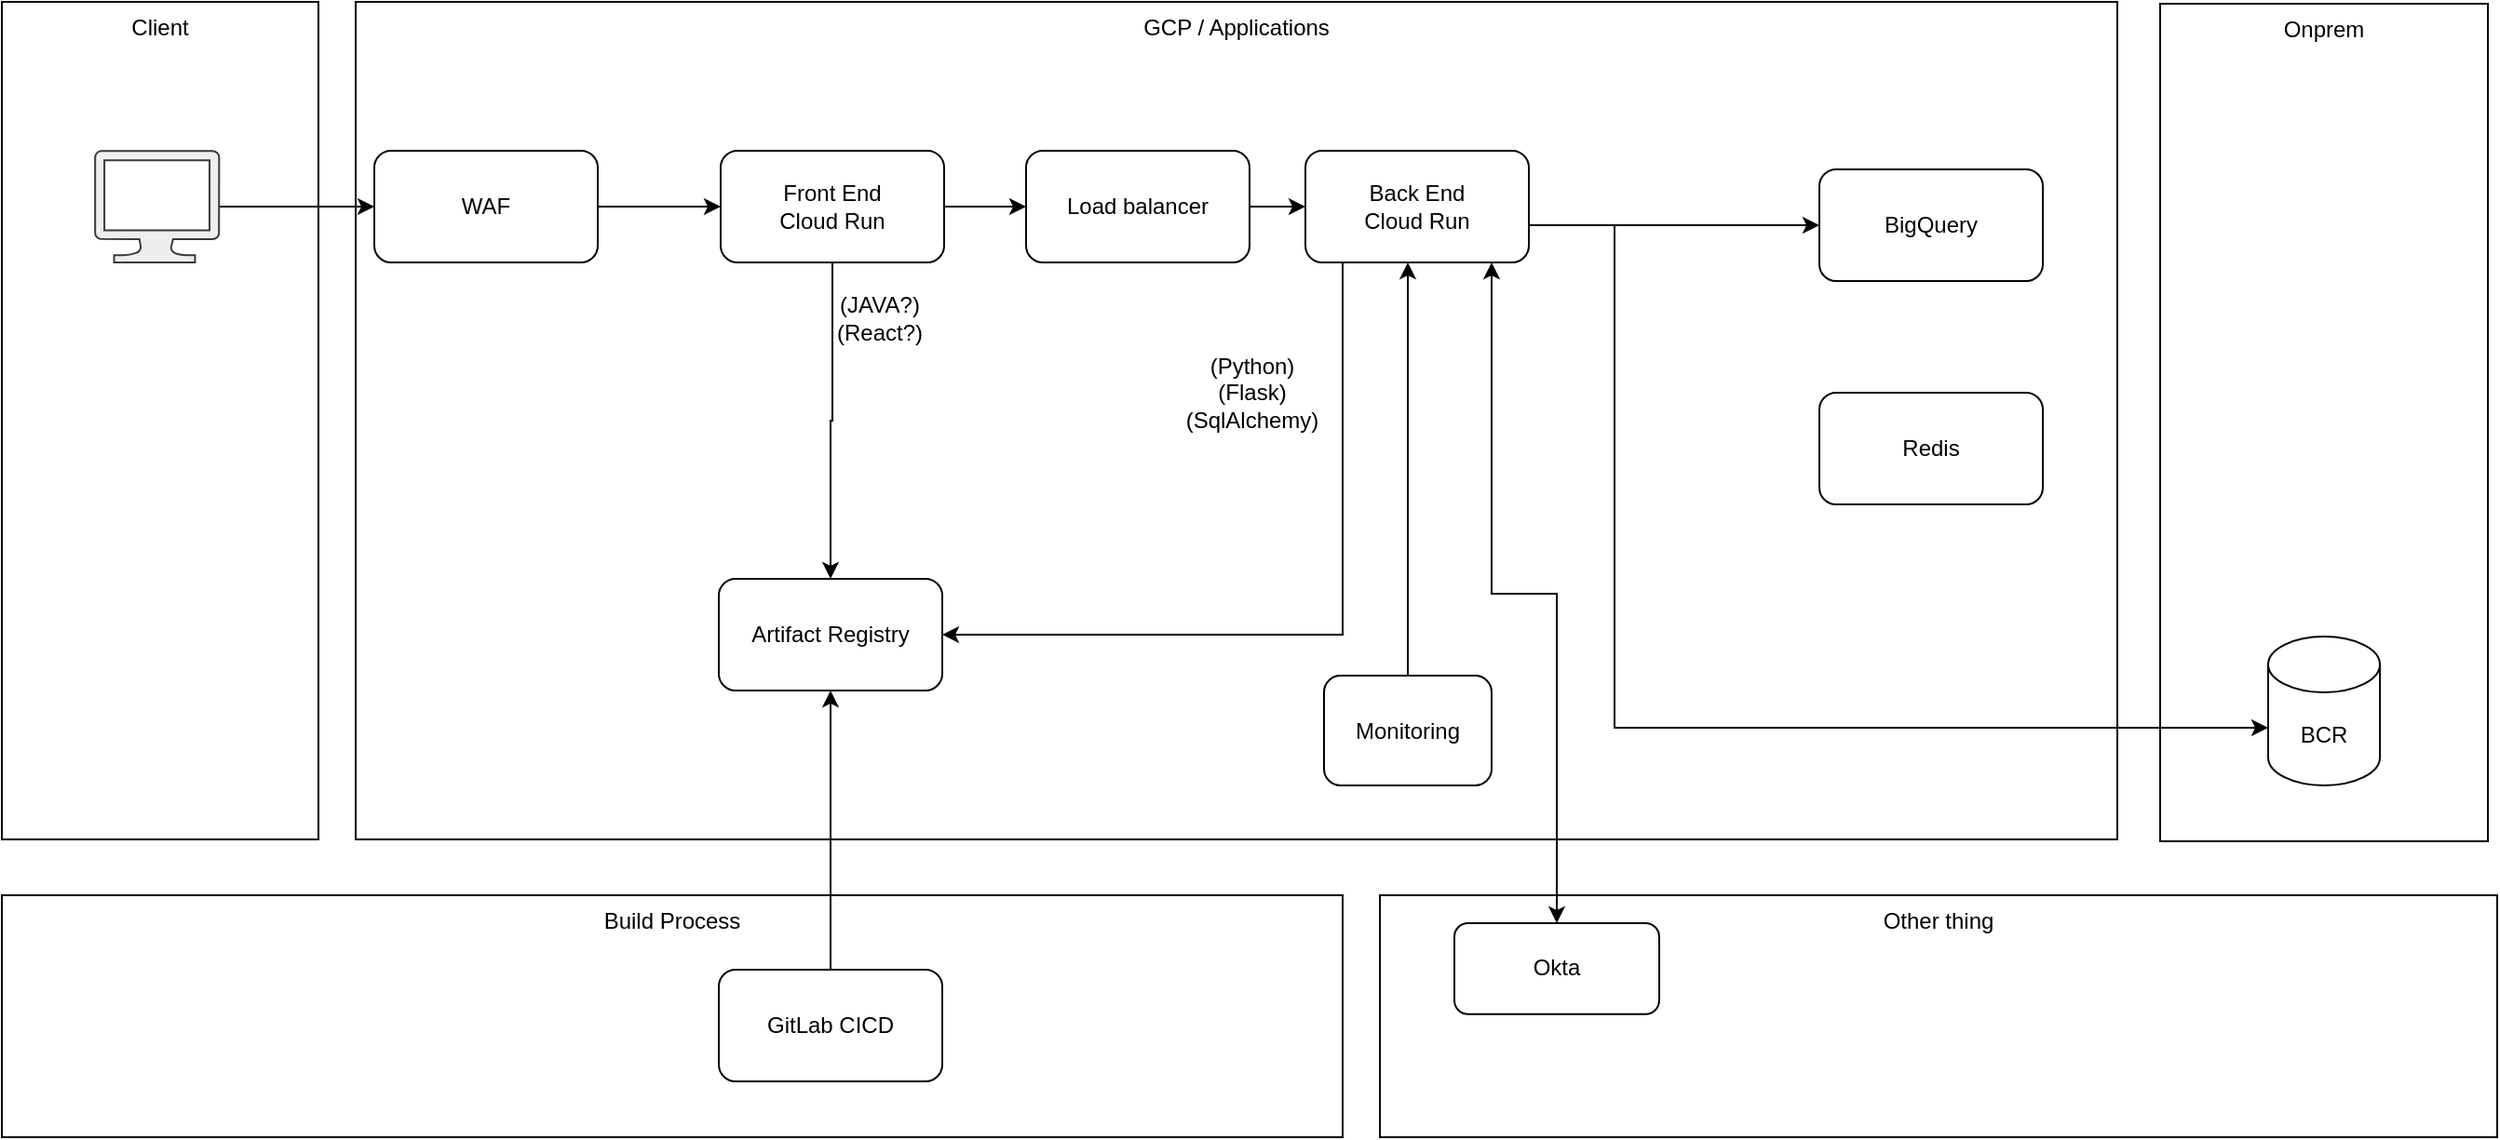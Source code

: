 <mxfile version="26.0.5">
  <diagram name="Page-1" id="7LVE9Hj-M3n7S1KzNMF_">
    <mxGraphModel dx="983" dy="517" grid="1" gridSize="10" guides="1" tooltips="1" connect="1" arrows="1" fold="1" page="1" pageScale="1" pageWidth="827" pageHeight="1169" math="0" shadow="0">
      <root>
        <mxCell id="0" />
        <mxCell id="1" parent="0" />
        <mxCell id="47AGt8TNXksjBqSl8YJA-41" value="Other thing" style="whiteSpace=wrap;html=1;verticalAlign=top;" vertex="1" parent="1">
          <mxGeometry x="780" y="550" width="600" height="130" as="geometry" />
        </mxCell>
        <mxCell id="47AGt8TNXksjBqSl8YJA-20" value="Onprem" style="whiteSpace=wrap;html=1;verticalAlign=top;" vertex="1" parent="1">
          <mxGeometry x="1199" y="71" width="176" height="450" as="geometry" />
        </mxCell>
        <mxCell id="47AGt8TNXksjBqSl8YJA-19" value="GCP / Applications" style="whiteSpace=wrap;html=1;verticalAlign=top;" vertex="1" parent="1">
          <mxGeometry x="230" y="70" width="946" height="450" as="geometry" />
        </mxCell>
        <mxCell id="47AGt8TNXksjBqSl8YJA-18" value="Client" style="whiteSpace=wrap;html=1;verticalAlign=top;" vertex="1" parent="1">
          <mxGeometry x="40" y="70" width="170" height="450" as="geometry" />
        </mxCell>
        <mxCell id="47AGt8TNXksjBqSl8YJA-37" style="edgeStyle=orthogonalEdgeStyle;rounded=0;orthogonalLoop=1;jettySize=auto;html=1;" edge="1" parent="1" source="47AGt8TNXksjBqSl8YJA-1" target="47AGt8TNXksjBqSl8YJA-25">
          <mxGeometry relative="1" as="geometry" />
        </mxCell>
        <mxCell id="47AGt8TNXksjBqSl8YJA-42" style="edgeStyle=orthogonalEdgeStyle;rounded=0;orthogonalLoop=1;jettySize=auto;html=1;" edge="1" parent="1" source="47AGt8TNXksjBqSl8YJA-1" target="47AGt8TNXksjBqSl8YJA-13">
          <mxGeometry relative="1" as="geometry" />
        </mxCell>
        <mxCell id="47AGt8TNXksjBqSl8YJA-1" value="Front End&lt;div&gt;Cloud Run&lt;/div&gt;" style="rounded=1;whiteSpace=wrap;html=1;" vertex="1" parent="1">
          <mxGeometry x="426" y="150" width="120" height="60" as="geometry" />
        </mxCell>
        <mxCell id="47AGt8TNXksjBqSl8YJA-6" style="edgeStyle=orthogonalEdgeStyle;rounded=0;orthogonalLoop=1;jettySize=auto;html=1;" edge="1" parent="1" source="47AGt8TNXksjBqSl8YJA-2" target="47AGt8TNXksjBqSl8YJA-3">
          <mxGeometry relative="1" as="geometry">
            <Array as="points">
              <mxPoint x="906" y="190" />
              <mxPoint x="906" y="460" />
            </Array>
          </mxGeometry>
        </mxCell>
        <mxCell id="47AGt8TNXksjBqSl8YJA-7" style="edgeStyle=orthogonalEdgeStyle;rounded=0;orthogonalLoop=1;jettySize=auto;html=1;entryX=0;entryY=0.5;entryDx=0;entryDy=0;" edge="1" parent="1" source="47AGt8TNXksjBqSl8YJA-2" target="47AGt8TNXksjBqSl8YJA-4">
          <mxGeometry relative="1" as="geometry">
            <Array as="points">
              <mxPoint x="986" y="190" />
            </Array>
          </mxGeometry>
        </mxCell>
        <mxCell id="47AGt8TNXksjBqSl8YJA-12" style="edgeStyle=orthogonalEdgeStyle;rounded=0;orthogonalLoop=1;jettySize=auto;html=1;startArrow=classic;startFill=1;" edge="1" parent="1" source="47AGt8TNXksjBqSl8YJA-2" target="47AGt8TNXksjBqSl8YJA-9">
          <mxGeometry relative="1" as="geometry">
            <Array as="points">
              <mxPoint x="840" y="388" />
              <mxPoint x="875" y="388" />
            </Array>
          </mxGeometry>
        </mxCell>
        <mxCell id="47AGt8TNXksjBqSl8YJA-38" style="edgeStyle=orthogonalEdgeStyle;rounded=0;orthogonalLoop=1;jettySize=auto;html=1;" edge="1" parent="1" source="47AGt8TNXksjBqSl8YJA-2" target="47AGt8TNXksjBqSl8YJA-25">
          <mxGeometry relative="1" as="geometry">
            <Array as="points">
              <mxPoint x="760" y="410" />
            </Array>
          </mxGeometry>
        </mxCell>
        <mxCell id="47AGt8TNXksjBqSl8YJA-2" value="Back End&lt;div&gt;Cloud Run&lt;/div&gt;" style="rounded=1;whiteSpace=wrap;html=1;" vertex="1" parent="1">
          <mxGeometry x="740" y="150" width="120" height="60" as="geometry" />
        </mxCell>
        <mxCell id="47AGt8TNXksjBqSl8YJA-3" value="BCR" style="shape=cylinder3;whiteSpace=wrap;html=1;boundedLbl=1;backgroundOutline=1;size=15;" vertex="1" parent="1">
          <mxGeometry x="1257" y="411" width="60" height="80" as="geometry" />
        </mxCell>
        <mxCell id="47AGt8TNXksjBqSl8YJA-4" value="BigQuery" style="rounded=1;whiteSpace=wrap;html=1;" vertex="1" parent="1">
          <mxGeometry x="1016" y="160" width="120" height="60" as="geometry" />
        </mxCell>
        <mxCell id="47AGt8TNXksjBqSl8YJA-9" value="Okta" style="rounded=1;whiteSpace=wrap;html=1;" vertex="1" parent="1">
          <mxGeometry x="820" y="565" width="110" height="48.89" as="geometry" />
        </mxCell>
        <mxCell id="47AGt8TNXksjBqSl8YJA-43" style="edgeStyle=orthogonalEdgeStyle;rounded=0;orthogonalLoop=1;jettySize=auto;html=1;" edge="1" parent="1" source="47AGt8TNXksjBqSl8YJA-13" target="47AGt8TNXksjBqSl8YJA-2">
          <mxGeometry relative="1" as="geometry" />
        </mxCell>
        <mxCell id="47AGt8TNXksjBqSl8YJA-13" value="Load balancer" style="rounded=1;whiteSpace=wrap;html=1;" vertex="1" parent="1">
          <mxGeometry x="590" y="150" width="120" height="60" as="geometry" />
        </mxCell>
        <mxCell id="47AGt8TNXksjBqSl8YJA-40" style="edgeStyle=orthogonalEdgeStyle;rounded=0;orthogonalLoop=1;jettySize=auto;html=1;" edge="1" parent="1" source="47AGt8TNXksjBqSl8YJA-14" target="47AGt8TNXksjBqSl8YJA-1">
          <mxGeometry relative="1" as="geometry" />
        </mxCell>
        <mxCell id="47AGt8TNXksjBqSl8YJA-14" value="WAF" style="rounded=1;whiteSpace=wrap;html=1;" vertex="1" parent="1">
          <mxGeometry x="240" y="150" width="120" height="60" as="geometry" />
        </mxCell>
        <mxCell id="47AGt8TNXksjBqSl8YJA-39" style="edgeStyle=orthogonalEdgeStyle;rounded=0;orthogonalLoop=1;jettySize=auto;html=1;" edge="1" parent="1" source="47AGt8TNXksjBqSl8YJA-16" target="47AGt8TNXksjBqSl8YJA-14">
          <mxGeometry relative="1" as="geometry" />
        </mxCell>
        <mxCell id="47AGt8TNXksjBqSl8YJA-16" value="" style="verticalLabelPosition=bottom;html=1;verticalAlign=top;align=center;strokeColor=#36393d;fillColor=#eeeeee;shape=mxgraph.azure.computer;pointerEvents=1;" vertex="1" parent="1">
          <mxGeometry x="90" y="150" width="66.67" height="60" as="geometry" />
        </mxCell>
        <mxCell id="47AGt8TNXksjBqSl8YJA-17" value="Redis" style="rounded=1;whiteSpace=wrap;html=1;" vertex="1" parent="1">
          <mxGeometry x="1016" y="280" width="120" height="60" as="geometry" />
        </mxCell>
        <mxCell id="47AGt8TNXksjBqSl8YJA-21" value="Build Process" style="whiteSpace=wrap;html=1;verticalAlign=top;" vertex="1" parent="1">
          <mxGeometry x="40" y="550" width="720" height="130" as="geometry" />
        </mxCell>
        <mxCell id="47AGt8TNXksjBqSl8YJA-36" style="edgeStyle=orthogonalEdgeStyle;rounded=0;orthogonalLoop=1;jettySize=auto;html=1;entryX=0.5;entryY=1;entryDx=0;entryDy=0;" edge="1" parent="1" source="47AGt8TNXksjBqSl8YJA-24" target="47AGt8TNXksjBqSl8YJA-25">
          <mxGeometry relative="1" as="geometry" />
        </mxCell>
        <mxCell id="47AGt8TNXksjBqSl8YJA-24" value="GitLab CICD" style="rounded=1;whiteSpace=wrap;html=1;" vertex="1" parent="1">
          <mxGeometry x="425" y="590" width="120" height="60" as="geometry" />
        </mxCell>
        <mxCell id="47AGt8TNXksjBqSl8YJA-25" value="Artifact Registry" style="rounded=1;whiteSpace=wrap;html=1;" vertex="1" parent="1">
          <mxGeometry x="425" y="380" width="120" height="60" as="geometry" />
        </mxCell>
        <mxCell id="47AGt8TNXksjBqSl8YJA-30" style="edgeStyle=orthogonalEdgeStyle;rounded=0;orthogonalLoop=1;jettySize=auto;html=1;" edge="1" parent="1" source="47AGt8TNXksjBqSl8YJA-26" target="47AGt8TNXksjBqSl8YJA-2">
          <mxGeometry relative="1" as="geometry">
            <Array as="points">
              <mxPoint x="795" y="310" />
              <mxPoint x="795" y="310" />
            </Array>
          </mxGeometry>
        </mxCell>
        <mxCell id="47AGt8TNXksjBqSl8YJA-26" value="Monitoring" style="rounded=1;whiteSpace=wrap;html=1;" vertex="1" parent="1">
          <mxGeometry x="750" y="432" width="90" height="59" as="geometry" />
        </mxCell>
        <mxCell id="47AGt8TNXksjBqSl8YJA-27" value="&lt;div style=&quot;text-wrap-mode: wrap;&quot;&gt;(JAVA?)&lt;/div&gt;&lt;div style=&quot;text-wrap-mode: wrap;&quot;&gt;(React?)&lt;/div&gt;" style="text;html=1;align=center;verticalAlign=middle;resizable=0;points=[];autosize=1;strokeColor=none;fillColor=none;" vertex="1" parent="1">
          <mxGeometry x="476" y="220" width="70" height="40" as="geometry" />
        </mxCell>
        <mxCell id="47AGt8TNXksjBqSl8YJA-28" value="&lt;div style=&quot;text-wrap-mode: wrap;&quot;&gt;(Python)&lt;/div&gt;&lt;div style=&quot;text-wrap-mode: wrap;&quot;&gt;(Flask)&lt;/div&gt;&lt;div style=&quot;text-wrap-mode: wrap;&quot;&gt;(SqlAlchemy)&lt;/div&gt;" style="text;html=1;align=center;verticalAlign=middle;resizable=0;points=[];autosize=1;strokeColor=none;fillColor=none;" vertex="1" parent="1">
          <mxGeometry x="666" y="250" width="90" height="60" as="geometry" />
        </mxCell>
      </root>
    </mxGraphModel>
  </diagram>
</mxfile>
